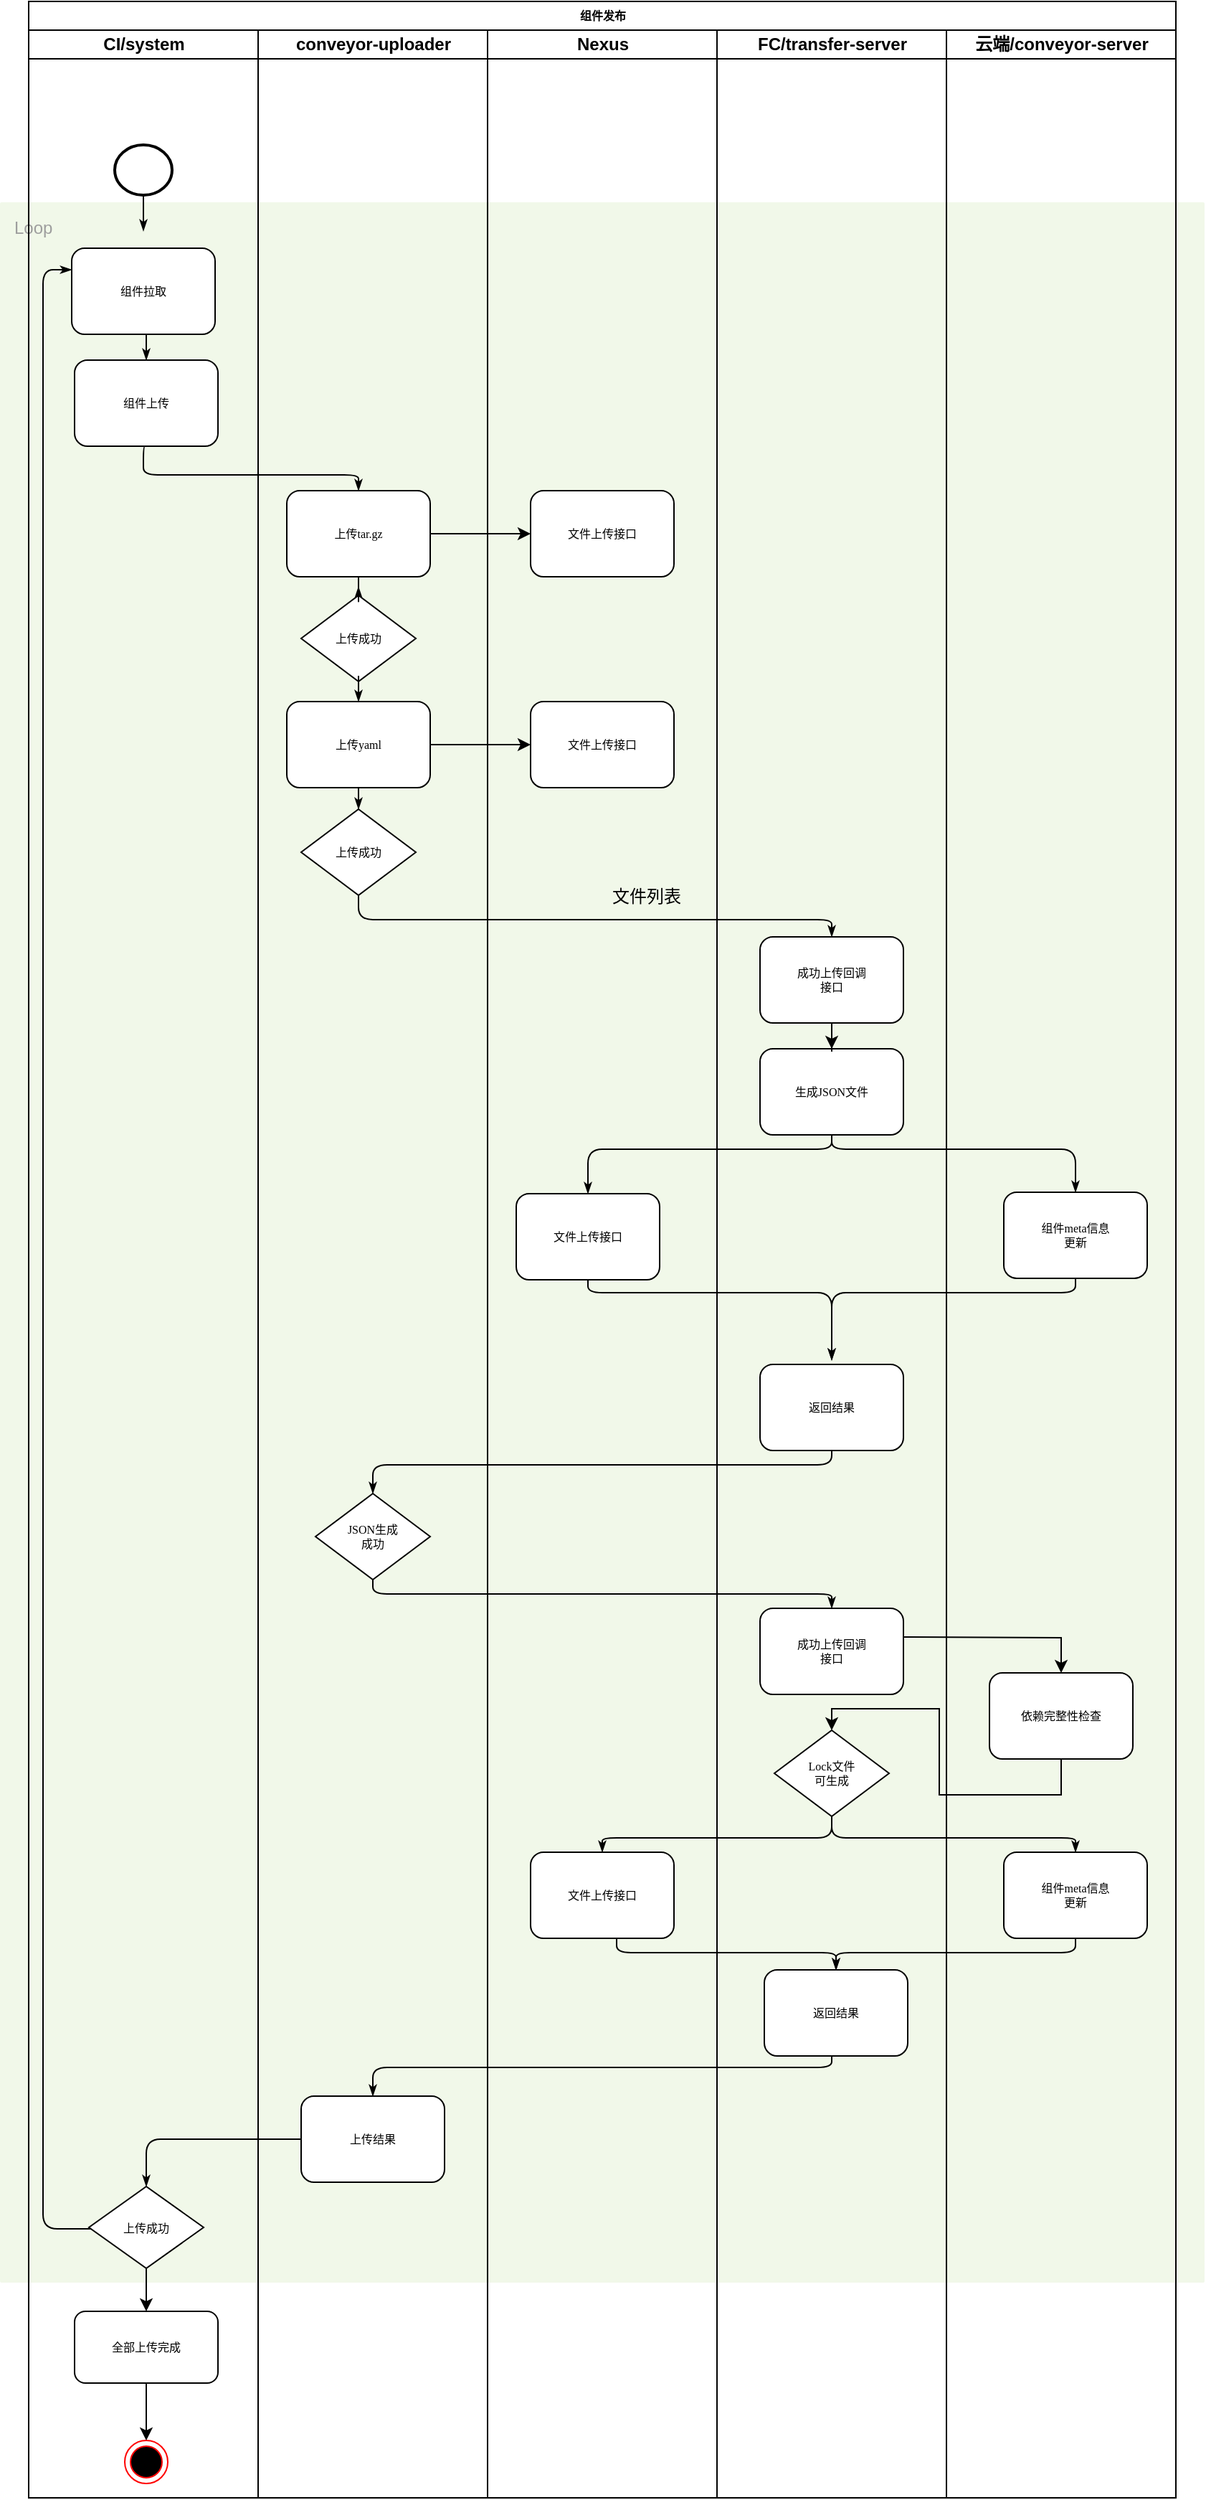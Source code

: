 <mxfile version="21.2.1" type="github">
  <diagram name="Page-1" id="74e2e168-ea6b-b213-b513-2b3c1d86103e">
    <mxGraphModel dx="1306" dy="758" grid="1" gridSize="10" guides="1" tooltips="1" connect="1" arrows="1" fold="1" page="1" pageScale="1" pageWidth="1100" pageHeight="850" background="none" math="0" shadow="0">
      <root>
        <mxCell id="0" />
        <mxCell id="1" parent="0" />
        <mxCell id="kDdb2OuFdJMwiVJkmWAd-1" value="Loop" style="sketch=0;points=[[0,0,0],[0.25,0,0],[0.5,0,0],[0.75,0,0],[1,0,0],[1,0.25,0],[1,0.5,0],[1,0.75,0],[1,1,0],[0.75,1,0],[0.5,1,0],[0.25,1,0],[0,1,0],[0,0.75,0],[0,0.5,0],[0,0.25,0]];rounded=1;absoluteArcSize=1;arcSize=2;html=1;strokeColor=none;gradientColor=none;shadow=0;dashed=0;fontSize=12;fontColor=#9E9E9E;align=left;verticalAlign=top;spacing=10;spacingTop=-4;whiteSpace=wrap;fillColor=#F1F8E9;" vertex="1" parent="1">
          <mxGeometry x="50" y="180" width="840" height="1450" as="geometry" />
        </mxCell>
        <mxCell id="77e6c97f196da883-1" value="组件发布" style="swimlane;html=1;childLayout=stackLayout;startSize=20;rounded=0;shadow=0;labelBackgroundColor=none;strokeWidth=1;fontFamily=Verdana;fontSize=8;align=center;" parent="1" vertex="1">
          <mxGeometry x="70" y="40" width="800" height="1740" as="geometry" />
        </mxCell>
        <mxCell id="77e6c97f196da883-2" value="CI/system" style="swimlane;html=1;startSize=20;" parent="77e6c97f196da883-1" vertex="1">
          <mxGeometry y="20" width="160" height="1720" as="geometry" />
        </mxCell>
        <mxCell id="77e6c97f196da883-9" value="组件拉取" style="rounded=1;whiteSpace=wrap;html=1;shadow=0;labelBackgroundColor=none;strokeWidth=1;fontFamily=Verdana;fontSize=8;align=center;" parent="77e6c97f196da883-2" vertex="1">
          <mxGeometry x="30" y="152" width="100" height="60" as="geometry" />
        </mxCell>
        <mxCell id="kDdb2OuFdJMwiVJkmWAd-3" value="" style="strokeWidth=2;html=1;shape=mxgraph.flowchart.start_2;whiteSpace=wrap;" vertex="1" parent="77e6c97f196da883-2">
          <mxGeometry x="60" y="80" width="40" height="35" as="geometry" />
        </mxCell>
        <mxCell id="77e6c97f196da883-26" style="edgeStyle=orthogonalEdgeStyle;rounded=1;html=1;labelBackgroundColor=none;startArrow=none;startFill=0;startSize=5;endArrow=classicThin;endFill=1;endSize=5;jettySize=auto;orthogonalLoop=1;strokeWidth=1;fontFamily=Verdana;fontSize=8;exitX=0.5;exitY=1;exitDx=0;exitDy=0;exitPerimeter=0;" parent="77e6c97f196da883-2" source="kDdb2OuFdJMwiVJkmWAd-3" edge="1">
          <mxGeometry relative="1" as="geometry">
            <mxPoint x="120" y="95" as="sourcePoint" />
            <mxPoint x="80" y="140" as="targetPoint" />
          </mxGeometry>
        </mxCell>
        <mxCell id="kDdb2OuFdJMwiVJkmWAd-22" style="edgeStyle=orthogonalEdgeStyle;rounded=1;html=1;labelBackgroundColor=none;startArrow=none;startFill=0;startSize=5;endArrow=classicThin;endFill=1;endSize=5;jettySize=auto;orthogonalLoop=1;strokeWidth=1;fontFamily=Verdana;fontSize=8;entryX=0.5;entryY=0;entryDx=0;entryDy=0;" edge="1" parent="77e6c97f196da883-2" target="kDdb2OuFdJMwiVJkmWAd-4">
          <mxGeometry relative="1" as="geometry">
            <mxPoint x="82" y="212" as="sourcePoint" />
            <mxPoint x="170" y="212" as="targetPoint" />
          </mxGeometry>
        </mxCell>
        <mxCell id="kDdb2OuFdJMwiVJkmWAd-68" value="" style="ellipse;html=1;shape=endState;fillColor=#000000;strokeColor=#ff0000;" vertex="1" parent="77e6c97f196da883-2">
          <mxGeometry x="67" y="1680" width="30" height="30" as="geometry" />
        </mxCell>
        <mxCell id="kDdb2OuFdJMwiVJkmWAd-73" style="edgeStyle=orthogonalEdgeStyle;rounded=0;orthogonalLoop=1;jettySize=auto;html=1;entryX=0.5;entryY=0;entryDx=0;entryDy=0;" edge="1" parent="77e6c97f196da883-2" source="kDdb2OuFdJMwiVJkmWAd-71" target="kDdb2OuFdJMwiVJkmWAd-68">
          <mxGeometry relative="1" as="geometry" />
        </mxCell>
        <mxCell id="kDdb2OuFdJMwiVJkmWAd-71" value="全部上传完成" style="rounded=1;whiteSpace=wrap;html=1;shadow=0;labelBackgroundColor=none;strokeWidth=1;fontFamily=Verdana;fontSize=8;align=center;" vertex="1" parent="77e6c97f196da883-2">
          <mxGeometry x="32" y="1590" width="100" height="50" as="geometry" />
        </mxCell>
        <mxCell id="77e6c97f196da883-3" value="conveyor-uploader" style="swimlane;html=1;startSize=20;" parent="77e6c97f196da883-1" vertex="1">
          <mxGeometry x="160" y="20" width="160" height="1720" as="geometry" />
        </mxCell>
        <mxCell id="kDdb2OuFdJMwiVJkmWAd-6" value="上传tar.gz" style="rounded=1;whiteSpace=wrap;html=1;shadow=0;labelBackgroundColor=none;strokeWidth=1;fontFamily=Verdana;fontSize=8;align=center;" vertex="1" parent="77e6c97f196da883-3">
          <mxGeometry x="20" y="321" width="100" height="60" as="geometry" />
        </mxCell>
        <mxCell id="kDdb2OuFdJMwiVJkmWAd-7" value="上传成功" style="rhombus;whiteSpace=wrap;html=1;rounded=0;shadow=0;labelBackgroundColor=none;strokeWidth=1;fontFamily=Verdana;fontSize=8;align=center;" vertex="1" parent="77e6c97f196da883-3">
          <mxGeometry x="30" y="394" width="80" height="60" as="geometry" />
        </mxCell>
        <mxCell id="kDdb2OuFdJMwiVJkmWAd-8" value="上传yaml" style="rounded=1;whiteSpace=wrap;html=1;shadow=0;labelBackgroundColor=none;strokeWidth=1;fontFamily=Verdana;fontSize=8;align=center;" vertex="1" parent="77e6c97f196da883-3">
          <mxGeometry x="20" y="468" width="100" height="60" as="geometry" />
        </mxCell>
        <mxCell id="kDdb2OuFdJMwiVJkmWAd-9" style="edgeStyle=orthogonalEdgeStyle;rounded=1;html=1;labelBackgroundColor=none;startArrow=none;startFill=0;startSize=5;endArrow=classicThin;endFill=1;endSize=5;jettySize=auto;orthogonalLoop=1;strokeColor=#000000;strokeWidth=1;fontFamily=Verdana;fontSize=8;fontColor=#000000;" edge="1" parent="77e6c97f196da883-3" source="kDdb2OuFdJMwiVJkmWAd-6">
          <mxGeometry relative="1" as="geometry">
            <mxPoint x="70" y="388" as="targetPoint" />
          </mxGeometry>
        </mxCell>
        <mxCell id="kDdb2OuFdJMwiVJkmWAd-12" style="edgeStyle=orthogonalEdgeStyle;rounded=1;html=1;labelBackgroundColor=none;startArrow=none;startFill=0;startSize=5;endArrow=classicThin;endFill=1;endSize=5;jettySize=auto;orthogonalLoop=1;strokeWidth=1;fontFamily=Verdana;fontSize=8;entryX=0.5;entryY=0;entryDx=0;entryDy=0;" edge="1" parent="77e6c97f196da883-3" target="kDdb2OuFdJMwiVJkmWAd-8">
          <mxGeometry relative="1" as="geometry">
            <mxPoint x="70" y="450" as="sourcePoint" />
            <mxPoint x="130" y="400" as="targetPoint" />
          </mxGeometry>
        </mxCell>
        <mxCell id="kDdb2OuFdJMwiVJkmWAd-24" style="edgeStyle=orthogonalEdgeStyle;rounded=1;html=1;labelBackgroundColor=none;startArrow=none;startFill=0;startSize=5;endArrow=classicThin;endFill=1;endSize=5;jettySize=auto;orthogonalLoop=1;strokeWidth=1;fontFamily=Verdana;fontSize=8;entryX=0.5;entryY=0;entryDx=0;entryDy=0;" edge="1" parent="77e6c97f196da883-3" target="kDdb2OuFdJMwiVJkmWAd-13">
          <mxGeometry relative="1" as="geometry">
            <mxPoint x="70" y="528" as="sourcePoint" />
            <mxPoint x="140" y="528" as="targetPoint" />
          </mxGeometry>
        </mxCell>
        <mxCell id="kDdb2OuFdJMwiVJkmWAd-53" style="edgeStyle=orthogonalEdgeStyle;rounded=1;html=1;labelBackgroundColor=none;startArrow=none;startFill=0;startSize=5;endArrow=classicThin;endFill=1;endSize=5;jettySize=auto;orthogonalLoop=1;strokeWidth=1;fontFamily=Verdana;fontSize=8" edge="1" parent="77e6c97f196da883-3" target="kDdb2OuFdJMwiVJkmWAd-55">
          <mxGeometry relative="1" as="geometry">
            <mxPoint x="80" y="1080" as="sourcePoint" />
            <mxPoint x="150" y="1080" as="targetPoint" />
            <Array as="points">
              <mxPoint x="80" y="1090" />
              <mxPoint x="400" y="1090" />
            </Array>
          </mxGeometry>
        </mxCell>
        <mxCell id="77e6c97f196da883-4" value="Nexus" style="swimlane;html=1;startSize=20;" parent="77e6c97f196da883-1" vertex="1">
          <mxGeometry x="320" y="20" width="160" height="1720" as="geometry" />
        </mxCell>
        <mxCell id="77e6c97f196da883-12" value="文件上传接口" style="rounded=1;whiteSpace=wrap;html=1;shadow=0;labelBackgroundColor=none;strokeWidth=1;fontFamily=Verdana;fontSize=8;align=center;" parent="77e6c97f196da883-4" vertex="1">
          <mxGeometry x="30" y="321" width="100" height="60" as="geometry" />
        </mxCell>
        <mxCell id="kDdb2OuFdJMwiVJkmWAd-16" value="文件上传接口" style="rounded=1;whiteSpace=wrap;html=1;shadow=0;labelBackgroundColor=none;strokeWidth=1;fontFamily=Verdana;fontSize=8;align=center;" vertex="1" parent="77e6c97f196da883-4">
          <mxGeometry x="20" y="811" width="100" height="60" as="geometry" />
        </mxCell>
        <mxCell id="kDdb2OuFdJMwiVJkmWAd-58" value="文件上传接口" style="rounded=1;whiteSpace=wrap;html=1;shadow=0;labelBackgroundColor=none;strokeWidth=1;fontFamily=Verdana;fontSize=8;align=center;" vertex="1" parent="77e6c97f196da883-4">
          <mxGeometry x="30" y="1270" width="100" height="60" as="geometry" />
        </mxCell>
        <mxCell id="kDdb2OuFdJMwiVJkmWAd-61" style="edgeStyle=orthogonalEdgeStyle;rounded=1;html=1;labelBackgroundColor=none;startArrow=none;startFill=0;startSize=5;endArrow=classicThin;endFill=1;endSize=5;jettySize=auto;orthogonalLoop=1;strokeWidth=1;fontFamily=Verdana;fontSize=8" edge="1" parent="77e6c97f196da883-4" target="kDdb2OuFdJMwiVJkmWAd-38">
          <mxGeometry relative="1" as="geometry">
            <mxPoint x="90" y="1330" as="sourcePoint" />
            <mxPoint x="160" y="1330" as="targetPoint" />
            <Array as="points">
              <mxPoint x="90" y="1340" />
              <mxPoint x="243" y="1340" />
            </Array>
          </mxGeometry>
        </mxCell>
        <mxCell id="77e6c97f196da883-5" value="FC/transfer-server" style="swimlane;html=1;startSize=20;" parent="77e6c97f196da883-1" vertex="1">
          <mxGeometry x="480" y="20" width="160" height="1720" as="geometry" />
        </mxCell>
        <mxCell id="kDdb2OuFdJMwiVJkmWAd-26" value="生成JSON文件" style="rounded=1;whiteSpace=wrap;html=1;shadow=0;labelBackgroundColor=none;strokeWidth=1;fontFamily=Verdana;fontSize=8;align=center;" vertex="1" parent="77e6c97f196da883-5">
          <mxGeometry x="30" y="710" width="100" height="60" as="geometry" />
        </mxCell>
        <mxCell id="kDdb2OuFdJMwiVJkmWAd-21" style="edgeStyle=orthogonalEdgeStyle;rounded=1;html=1;labelBackgroundColor=none;startArrow=none;startFill=0;startSize=5;endArrow=classicThin;endFill=1;endSize=5;jettySize=auto;orthogonalLoop=1;strokeWidth=1;fontFamily=Verdana;fontSize=8;entryX=0.5;entryY=0;entryDx=0;entryDy=0;" edge="1" parent="77e6c97f196da883-5" target="kDdb2OuFdJMwiVJkmWAd-16">
          <mxGeometry relative="1" as="geometry">
            <mxPoint x="80" y="770" as="sourcePoint" />
            <mxPoint x="150" y="770" as="targetPoint" />
            <Array as="points">
              <mxPoint x="80" y="780" />
              <mxPoint x="-90" y="780" />
            </Array>
          </mxGeometry>
        </mxCell>
        <mxCell id="kDdb2OuFdJMwiVJkmWAd-44" style="edgeStyle=orthogonalEdgeStyle;rounded=1;html=1;labelBackgroundColor=none;startArrow=none;startFill=0;startSize=5;endArrow=classicThin;endFill=1;endSize=5;jettySize=auto;orthogonalLoop=1;strokeWidth=1;fontFamily=Verdana;fontSize=8;entryX=0.5;entryY=0;entryDx=0;entryDy=0;" edge="1" parent="77e6c97f196da883-5" target="kDdb2OuFdJMwiVJkmWAd-15">
          <mxGeometry relative="1" as="geometry">
            <mxPoint x="80" y="770" as="sourcePoint" />
            <mxPoint x="150" y="770" as="targetPoint" />
            <Array as="points">
              <mxPoint x="80" y="780" />
              <mxPoint x="250" y="780" />
            </Array>
          </mxGeometry>
        </mxCell>
        <mxCell id="kDdb2OuFdJMwiVJkmWAd-77" style="edgeStyle=orthogonalEdgeStyle;rounded=0;orthogonalLoop=1;jettySize=auto;html=1;" edge="1" parent="77e6c97f196da883-5" target="kDdb2OuFdJMwiVJkmWAd-74">
          <mxGeometry relative="1" as="geometry">
            <mxPoint x="130" y="1120" as="sourcePoint" />
            <mxPoint x="130" y="1160" as="targetPoint" />
          </mxGeometry>
        </mxCell>
        <mxCell id="77e6c97f196da883-6" value="云端/conveyor-server" style="swimlane;html=1;startSize=20;" parent="77e6c97f196da883-1" vertex="1">
          <mxGeometry x="640" y="20" width="160" height="1720" as="geometry" />
        </mxCell>
        <mxCell id="kDdb2OuFdJMwiVJkmWAd-40" value="组件meta信息&lt;br style=&quot;border-color: var(--border-color);&quot;&gt;更新" style="rounded=1;whiteSpace=wrap;html=1;shadow=0;labelBackgroundColor=none;strokeWidth=1;fontFamily=Verdana;fontSize=8;align=center;" vertex="1" parent="77e6c97f196da883-6">
          <mxGeometry x="40" y="1270" width="100" height="60" as="geometry" />
        </mxCell>
        <mxCell id="kDdb2OuFdJMwiVJkmWAd-62" style="edgeStyle=orthogonalEdgeStyle;rounded=1;html=1;labelBackgroundColor=none;startArrow=none;startFill=0;startSize=5;endArrow=classicThin;endFill=1;endSize=5;jettySize=auto;orthogonalLoop=1;strokeWidth=1;fontFamily=Verdana;fontSize=8" edge="1" parent="77e6c97f196da883-6" target="kDdb2OuFdJMwiVJkmWAd-38">
          <mxGeometry relative="1" as="geometry">
            <mxPoint x="90" y="1330" as="sourcePoint" />
            <mxPoint x="160" y="1330" as="targetPoint" />
            <Array as="points">
              <mxPoint x="90" y="1340" />
              <mxPoint x="-77" y="1340" />
            </Array>
          </mxGeometry>
        </mxCell>
        <mxCell id="kDdb2OuFdJMwiVJkmWAd-78" style="edgeStyle=orthogonalEdgeStyle;rounded=0;orthogonalLoop=1;jettySize=auto;html=1;entryX=0;entryY=0.5;entryDx=0;entryDy=0;" edge="1" parent="77e6c97f196da883-1" source="kDdb2OuFdJMwiVJkmWAd-6" target="77e6c97f196da883-12">
          <mxGeometry relative="1" as="geometry" />
        </mxCell>
        <mxCell id="kDdb2OuFdJMwiVJkmWAd-4" value="组件上传" style="rounded=1;whiteSpace=wrap;html=1;shadow=0;labelBackgroundColor=none;strokeWidth=1;fontFamily=Verdana;fontSize=8;align=center;" vertex="1" parent="1">
          <mxGeometry x="102" y="290" width="100" height="60" as="geometry" />
        </mxCell>
        <mxCell id="kDdb2OuFdJMwiVJkmWAd-13" value="上传成功" style="rhombus;whiteSpace=wrap;html=1;rounded=0;shadow=0;labelBackgroundColor=none;strokeWidth=1;fontFamily=Verdana;fontSize=8;align=center;" vertex="1" parent="1">
          <mxGeometry x="260" y="603" width="80" height="60" as="geometry" />
        </mxCell>
        <mxCell id="kDdb2OuFdJMwiVJkmWAd-30" style="edgeStyle=orthogonalEdgeStyle;rounded=0;orthogonalLoop=1;jettySize=auto;html=1;" edge="1" parent="1" source="kDdb2OuFdJMwiVJkmWAd-14" target="kDdb2OuFdJMwiVJkmWAd-26">
          <mxGeometry relative="1" as="geometry" />
        </mxCell>
        <mxCell id="kDdb2OuFdJMwiVJkmWAd-14" value="成功上传回调&lt;br&gt;接口" style="rounded=1;whiteSpace=wrap;html=1;shadow=0;labelBackgroundColor=none;strokeWidth=1;fontFamily=Verdana;fontSize=8;align=center;" vertex="1" parent="1">
          <mxGeometry x="580" y="692" width="100" height="60" as="geometry" />
        </mxCell>
        <mxCell id="kDdb2OuFdJMwiVJkmWAd-15" value="组件meta信息&lt;br&gt;更新" style="rounded=1;whiteSpace=wrap;html=1;shadow=0;labelBackgroundColor=none;strokeWidth=1;fontFamily=Verdana;fontSize=8;align=center;" vertex="1" parent="1">
          <mxGeometry x="750" y="870" width="100" height="60" as="geometry" />
        </mxCell>
        <mxCell id="kDdb2OuFdJMwiVJkmWAd-23" style="edgeStyle=orthogonalEdgeStyle;rounded=1;html=1;labelBackgroundColor=none;startArrow=none;startFill=0;startSize=5;endArrow=classicThin;endFill=1;endSize=5;jettySize=auto;orthogonalLoop=1;strokeWidth=1;fontFamily=Verdana;fontSize=8;exitX=0.5;exitY=1;exitDx=0;exitDy=0;" edge="1" parent="1" source="kDdb2OuFdJMwiVJkmWAd-4" target="kDdb2OuFdJMwiVJkmWAd-6">
          <mxGeometry relative="1" as="geometry">
            <mxPoint x="150" y="355" as="sourcePoint" />
            <mxPoint x="220" y="355" as="targetPoint" />
            <Array as="points">
              <mxPoint x="150" y="350" />
              <mxPoint x="150" y="370" />
              <mxPoint x="300" y="370" />
            </Array>
          </mxGeometry>
        </mxCell>
        <mxCell id="kDdb2OuFdJMwiVJkmWAd-25" style="edgeStyle=orthogonalEdgeStyle;rounded=1;html=1;labelBackgroundColor=none;startArrow=none;startFill=0;startSize=5;endArrow=classicThin;endFill=1;endSize=5;jettySize=auto;orthogonalLoop=1;strokeWidth=1;fontFamily=Verdana;fontSize=8" edge="1" parent="1" target="kDdb2OuFdJMwiVJkmWAd-14">
          <mxGeometry relative="1" as="geometry">
            <mxPoint x="300" y="663" as="sourcePoint" />
            <mxPoint x="370" y="663" as="targetPoint" />
            <Array as="points">
              <mxPoint x="300" y="680" />
              <mxPoint x="630" y="680" />
            </Array>
          </mxGeometry>
        </mxCell>
        <mxCell id="kDdb2OuFdJMwiVJkmWAd-33" value="文件列表" style="text;strokeColor=none;align=center;fillColor=none;html=1;verticalAlign=middle;whiteSpace=wrap;rounded=0;" vertex="1" parent="1">
          <mxGeometry x="471" y="649" width="60" height="30" as="geometry" />
        </mxCell>
        <mxCell id="kDdb2OuFdJMwiVJkmWAd-38" value="返回结果" style="rounded=1;whiteSpace=wrap;html=1;shadow=0;labelBackgroundColor=none;strokeWidth=1;fontFamily=Verdana;fontSize=8;align=center;" vertex="1" parent="1">
          <mxGeometry x="583" y="1412" width="100" height="60" as="geometry" />
        </mxCell>
        <mxCell id="kDdb2OuFdJMwiVJkmWAd-47" style="edgeStyle=orthogonalEdgeStyle;rounded=1;html=1;labelBackgroundColor=none;startArrow=none;startFill=0;startSize=5;endArrow=classicThin;endFill=1;endSize=5;jettySize=auto;orthogonalLoop=1;strokeWidth=1;fontFamily=Verdana;fontSize=8;entryX=0.5;entryY=0;entryDx=0;entryDy=0;" edge="1" parent="1">
          <mxGeometry relative="1" as="geometry">
            <mxPoint x="800" y="930" as="sourcePoint" />
            <mxPoint x="630" y="987" as="targetPoint" />
            <Array as="points">
              <mxPoint x="800" y="940" />
              <mxPoint x="630" y="940" />
            </Array>
          </mxGeometry>
        </mxCell>
        <mxCell id="kDdb2OuFdJMwiVJkmWAd-49" style="edgeStyle=orthogonalEdgeStyle;rounded=1;html=1;labelBackgroundColor=none;startArrow=none;startFill=0;startSize=5;endArrow=classicThin;endFill=1;endSize=5;jettySize=auto;orthogonalLoop=1;strokeWidth=1;fontFamily=Verdana;fontSize=8;entryX=0.5;entryY=0;entryDx=0;entryDy=0;" edge="1" parent="1">
          <mxGeometry relative="1" as="geometry">
            <mxPoint x="630" y="1047" as="sourcePoint" />
            <mxPoint x="310" y="1080" as="targetPoint" />
            <Array as="points">
              <mxPoint x="630" y="1060" />
              <mxPoint x="310" y="1060" />
            </Array>
          </mxGeometry>
        </mxCell>
        <mxCell id="kDdb2OuFdJMwiVJkmWAd-45" style="edgeStyle=orthogonalEdgeStyle;rounded=1;html=1;labelBackgroundColor=none;startArrow=none;startFill=0;startSize=5;endArrow=classicThin;endFill=1;endSize=5;jettySize=auto;orthogonalLoop=1;strokeWidth=1;fontFamily=Verdana;fontSize=8;entryX=0.5;entryY=0;entryDx=0;entryDy=0;exitX=0.5;exitY=1;exitDx=0;exitDy=0;" edge="1" parent="1" source="kDdb2OuFdJMwiVJkmWAd-16">
          <mxGeometry relative="1" as="geometry">
            <mxPoint x="450" y="930" as="sourcePoint" />
            <mxPoint x="630" y="987" as="targetPoint" />
            <Array as="points">
              <mxPoint x="460" y="940" />
              <mxPoint x="630" y="940" />
            </Array>
          </mxGeometry>
        </mxCell>
        <mxCell id="kDdb2OuFdJMwiVJkmWAd-51" value="返回结果" style="rounded=1;whiteSpace=wrap;html=1;shadow=0;labelBackgroundColor=none;strokeWidth=1;fontFamily=Verdana;fontSize=8;align=center;" vertex="1" parent="1">
          <mxGeometry x="580" y="990" width="100" height="60" as="geometry" />
        </mxCell>
        <mxCell id="kDdb2OuFdJMwiVJkmWAd-54" value="JSON生成&lt;br&gt;成功" style="rhombus;whiteSpace=wrap;html=1;rounded=0;shadow=0;labelBackgroundColor=none;strokeWidth=1;fontFamily=Verdana;fontSize=8;align=center;" vertex="1" parent="1">
          <mxGeometry x="270" y="1080" width="80" height="60" as="geometry" />
        </mxCell>
        <mxCell id="kDdb2OuFdJMwiVJkmWAd-55" value="成功上传回调&lt;br&gt;接口" style="rounded=1;whiteSpace=wrap;html=1;shadow=0;labelBackgroundColor=none;strokeWidth=1;fontFamily=Verdana;fontSize=8;align=center;" vertex="1" parent="1">
          <mxGeometry x="580" y="1160" width="100" height="60" as="geometry" />
        </mxCell>
        <mxCell id="kDdb2OuFdJMwiVJkmWAd-56" style="edgeStyle=orthogonalEdgeStyle;rounded=1;html=1;labelBackgroundColor=none;startArrow=none;startFill=0;startSize=5;endArrow=classicThin;endFill=1;endSize=5;jettySize=auto;orthogonalLoop=1;strokeWidth=1;fontFamily=Verdana;fontSize=8;exitX=0.5;exitY=1;exitDx=0;exitDy=0;" edge="1" parent="1" source="kDdb2OuFdJMwiVJkmWAd-75" target="kDdb2OuFdJMwiVJkmWAd-58">
          <mxGeometry relative="1" as="geometry">
            <mxPoint x="620" y="1305" as="sourcePoint" />
            <mxPoint x="690" y="1305" as="targetPoint" />
            <Array as="points">
              <mxPoint x="630" y="1320" />
              <mxPoint x="470" y="1320" />
            </Array>
          </mxGeometry>
        </mxCell>
        <mxCell id="kDdb2OuFdJMwiVJkmWAd-59" style="edgeStyle=orthogonalEdgeStyle;rounded=1;html=1;labelBackgroundColor=none;startArrow=none;startFill=0;startSize=5;endArrow=classicThin;endFill=1;endSize=5;jettySize=auto;orthogonalLoop=1;strokeWidth=1;fontFamily=Verdana;fontSize=8" edge="1" parent="1" target="kDdb2OuFdJMwiVJkmWAd-40">
          <mxGeometry relative="1" as="geometry">
            <mxPoint x="630" y="1305" as="sourcePoint" />
            <mxPoint x="700" y="1305" as="targetPoint" />
            <Array as="points">
              <mxPoint x="630" y="1320" />
              <mxPoint x="800" y="1320" />
            </Array>
          </mxGeometry>
        </mxCell>
        <mxCell id="kDdb2OuFdJMwiVJkmWAd-60" style="edgeStyle=orthogonalEdgeStyle;rounded=1;html=1;labelBackgroundColor=none;startArrow=none;startFill=0;startSize=5;endArrow=classicThin;endFill=1;endSize=5;jettySize=auto;orthogonalLoop=1;strokeWidth=1;fontFamily=Verdana;fontSize=8;entryX=0;entryY=0.25;entryDx=0;entryDy=0;" edge="1" parent="1" target="77e6c97f196da883-9">
          <mxGeometry relative="1" as="geometry">
            <mxPoint x="117" y="1592.5" as="sourcePoint" />
            <mxPoint x="187" y="1592.5" as="targetPoint" />
            <Array as="points">
              <mxPoint x="80" y="1593" />
              <mxPoint x="80" y="227" />
            </Array>
          </mxGeometry>
        </mxCell>
        <mxCell id="kDdb2OuFdJMwiVJkmWAd-64" value="上传结果" style="rounded=1;whiteSpace=wrap;html=1;shadow=0;labelBackgroundColor=none;strokeWidth=1;fontFamily=Verdana;fontSize=8;align=center;" vertex="1" parent="1">
          <mxGeometry x="260" y="1500" width="100" height="60" as="geometry" />
        </mxCell>
        <mxCell id="kDdb2OuFdJMwiVJkmWAd-72" style="edgeStyle=orthogonalEdgeStyle;rounded=0;orthogonalLoop=1;jettySize=auto;html=1;entryX=0.5;entryY=0;entryDx=0;entryDy=0;" edge="1" parent="1" source="kDdb2OuFdJMwiVJkmWAd-65" target="kDdb2OuFdJMwiVJkmWAd-71">
          <mxGeometry relative="1" as="geometry" />
        </mxCell>
        <mxCell id="kDdb2OuFdJMwiVJkmWAd-65" value="上传成功" style="rhombus;whiteSpace=wrap;html=1;rounded=0;shadow=0;labelBackgroundColor=none;strokeWidth=1;fontFamily=Verdana;fontSize=8;align=center;" vertex="1" parent="1">
          <mxGeometry x="112" y="1563" width="80" height="57" as="geometry" />
        </mxCell>
        <mxCell id="kDdb2OuFdJMwiVJkmWAd-66" style="edgeStyle=orthogonalEdgeStyle;rounded=1;html=1;labelBackgroundColor=none;startArrow=none;startFill=0;startSize=5;endArrow=classicThin;endFill=1;endSize=5;jettySize=auto;orthogonalLoop=1;strokeWidth=1;fontFamily=Verdana;fontSize=8" edge="1" parent="1" target="kDdb2OuFdJMwiVJkmWAd-64">
          <mxGeometry relative="1" as="geometry">
            <mxPoint x="630" y="1472" as="sourcePoint" />
            <mxPoint x="700" y="1472" as="targetPoint" />
            <Array as="points">
              <mxPoint x="630" y="1480" />
              <mxPoint x="310" y="1480" />
            </Array>
          </mxGeometry>
        </mxCell>
        <mxCell id="kDdb2OuFdJMwiVJkmWAd-67" style="edgeStyle=orthogonalEdgeStyle;rounded=1;html=1;labelBackgroundColor=none;startArrow=none;startFill=0;startSize=5;endArrow=classicThin;endFill=1;endSize=5;jettySize=auto;orthogonalLoop=1;strokeWidth=1;fontFamily=Verdana;fontSize=8;entryX=0.5;entryY=0;entryDx=0;entryDy=0;exitX=0;exitY=0.5;exitDx=0;exitDy=0;" edge="1" parent="1" source="kDdb2OuFdJMwiVJkmWAd-64" target="kDdb2OuFdJMwiVJkmWAd-65">
          <mxGeometry relative="1" as="geometry">
            <mxPoint x="300" y="1560" as="sourcePoint" />
            <mxPoint x="370" y="1560" as="targetPoint" />
          </mxGeometry>
        </mxCell>
        <mxCell id="kDdb2OuFdJMwiVJkmWAd-74" value="依赖完整性检查" style="rounded=1;whiteSpace=wrap;html=1;shadow=0;labelBackgroundColor=none;strokeWidth=1;fontFamily=Verdana;fontSize=8;align=center;" vertex="1" parent="1">
          <mxGeometry x="740" y="1205" width="100" height="60" as="geometry" />
        </mxCell>
        <mxCell id="kDdb2OuFdJMwiVJkmWAd-75" value="Lock文件&lt;br&gt;可生成" style="rhombus;whiteSpace=wrap;html=1;rounded=0;shadow=0;labelBackgroundColor=none;strokeWidth=1;fontFamily=Verdana;fontSize=8;align=center;" vertex="1" parent="1">
          <mxGeometry x="590" y="1245" width="80" height="60" as="geometry" />
        </mxCell>
        <mxCell id="kDdb2OuFdJMwiVJkmWAd-76" style="edgeStyle=orthogonalEdgeStyle;rounded=0;orthogonalLoop=1;jettySize=auto;html=1;entryX=0.5;entryY=0;entryDx=0;entryDy=0;exitX=0.5;exitY=1;exitDx=0;exitDy=0;" edge="1" parent="1" source="kDdb2OuFdJMwiVJkmWAd-74" target="kDdb2OuFdJMwiVJkmWAd-75">
          <mxGeometry relative="1" as="geometry">
            <mxPoint x="740" y="1245" as="sourcePoint" />
            <mxPoint x="740" y="1285" as="targetPoint" />
            <Array as="points">
              <mxPoint x="790" y="1290" />
              <mxPoint x="705" y="1290" />
              <mxPoint x="705" y="1230" />
              <mxPoint x="630" y="1230" />
            </Array>
          </mxGeometry>
        </mxCell>
        <mxCell id="kDdb2OuFdJMwiVJkmWAd-79" value="文件上传接口" style="rounded=1;whiteSpace=wrap;html=1;shadow=0;labelBackgroundColor=none;strokeWidth=1;fontFamily=Verdana;fontSize=8;align=center;" vertex="1" parent="1">
          <mxGeometry x="420" y="528" width="100" height="60" as="geometry" />
        </mxCell>
        <mxCell id="kDdb2OuFdJMwiVJkmWAd-80" style="edgeStyle=orthogonalEdgeStyle;rounded=0;orthogonalLoop=1;jettySize=auto;html=1;" edge="1" parent="1" source="kDdb2OuFdJMwiVJkmWAd-8" target="kDdb2OuFdJMwiVJkmWAd-79">
          <mxGeometry relative="1" as="geometry" />
        </mxCell>
      </root>
    </mxGraphModel>
  </diagram>
</mxfile>
